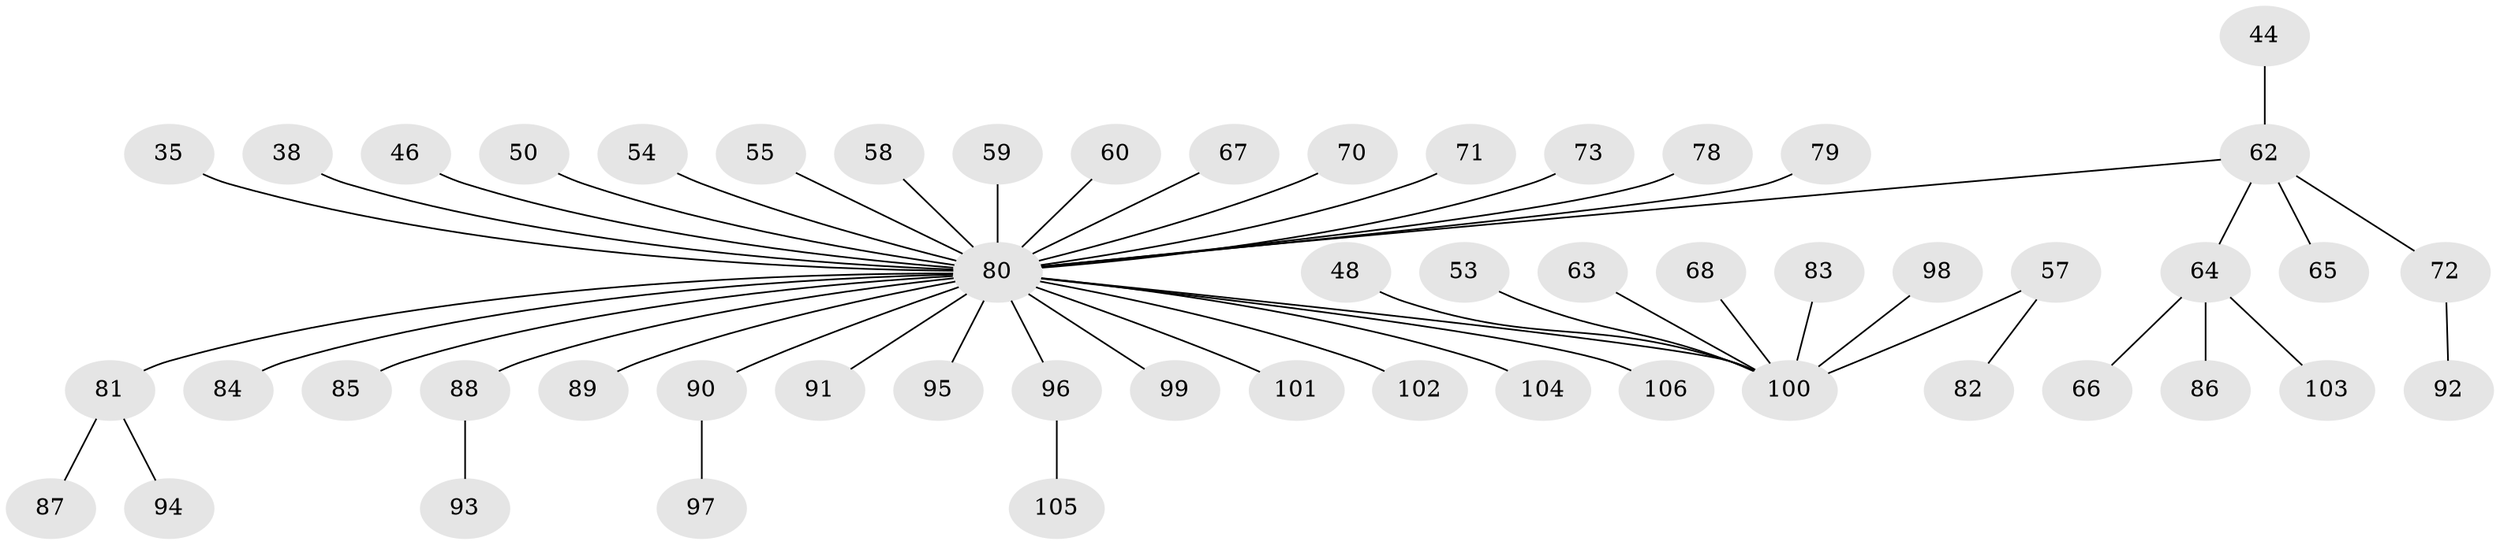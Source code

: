 // original degree distribution, {5: 0.03773584905660377, 3: 0.12264150943396226, 8: 0.009433962264150943, 7: 0.018867924528301886, 9: 0.009433962264150943, 2: 0.2169811320754717, 4: 0.03773584905660377, 1: 0.5471698113207547}
// Generated by graph-tools (version 1.1) at 2025/53/03/09/25 04:53:43]
// undirected, 53 vertices, 52 edges
graph export_dot {
graph [start="1"]
  node [color=gray90,style=filled];
  35;
  38;
  44;
  46;
  48;
  50;
  53;
  54;
  55;
  57;
  58;
  59;
  60;
  62 [super="+61"];
  63;
  64;
  65;
  66;
  67;
  68;
  70;
  71;
  72;
  73;
  78;
  79;
  80 [super="+12+18+32+9+76+22+77+34+43+52+74+49+23+29"];
  81 [super="+75"];
  82;
  83 [super="+42"];
  84;
  85;
  86;
  87;
  88;
  89;
  90;
  91;
  92;
  93;
  94;
  95;
  96;
  97;
  98;
  99;
  100 [super="+33+56+36+45"];
  101;
  102;
  103;
  104;
  105;
  106;
  35 -- 80;
  38 -- 80;
  44 -- 62;
  46 -- 80;
  48 -- 100;
  50 -- 80;
  53 -- 100;
  54 -- 80;
  55 -- 80;
  57 -- 82;
  57 -- 100;
  58 -- 80;
  59 -- 80;
  60 -- 80;
  62 -- 64;
  62 -- 80;
  62 -- 65;
  62 -- 72;
  63 -- 100;
  64 -- 66;
  64 -- 86;
  64 -- 103;
  67 -- 80;
  68 -- 100;
  70 -- 80;
  71 -- 80;
  72 -- 92;
  73 -- 80;
  78 -- 80;
  79 -- 80;
  80 -- 85;
  80 -- 96;
  80 -- 101;
  80 -- 102;
  80 -- 84;
  80 -- 106;
  80 -- 99;
  80 -- 81;
  80 -- 100;
  80 -- 104;
  80 -- 90;
  80 -- 91;
  80 -- 88;
  80 -- 95;
  80 -- 89;
  81 -- 87;
  81 -- 94;
  83 -- 100;
  88 -- 93;
  90 -- 97;
  96 -- 105;
  98 -- 100;
}
